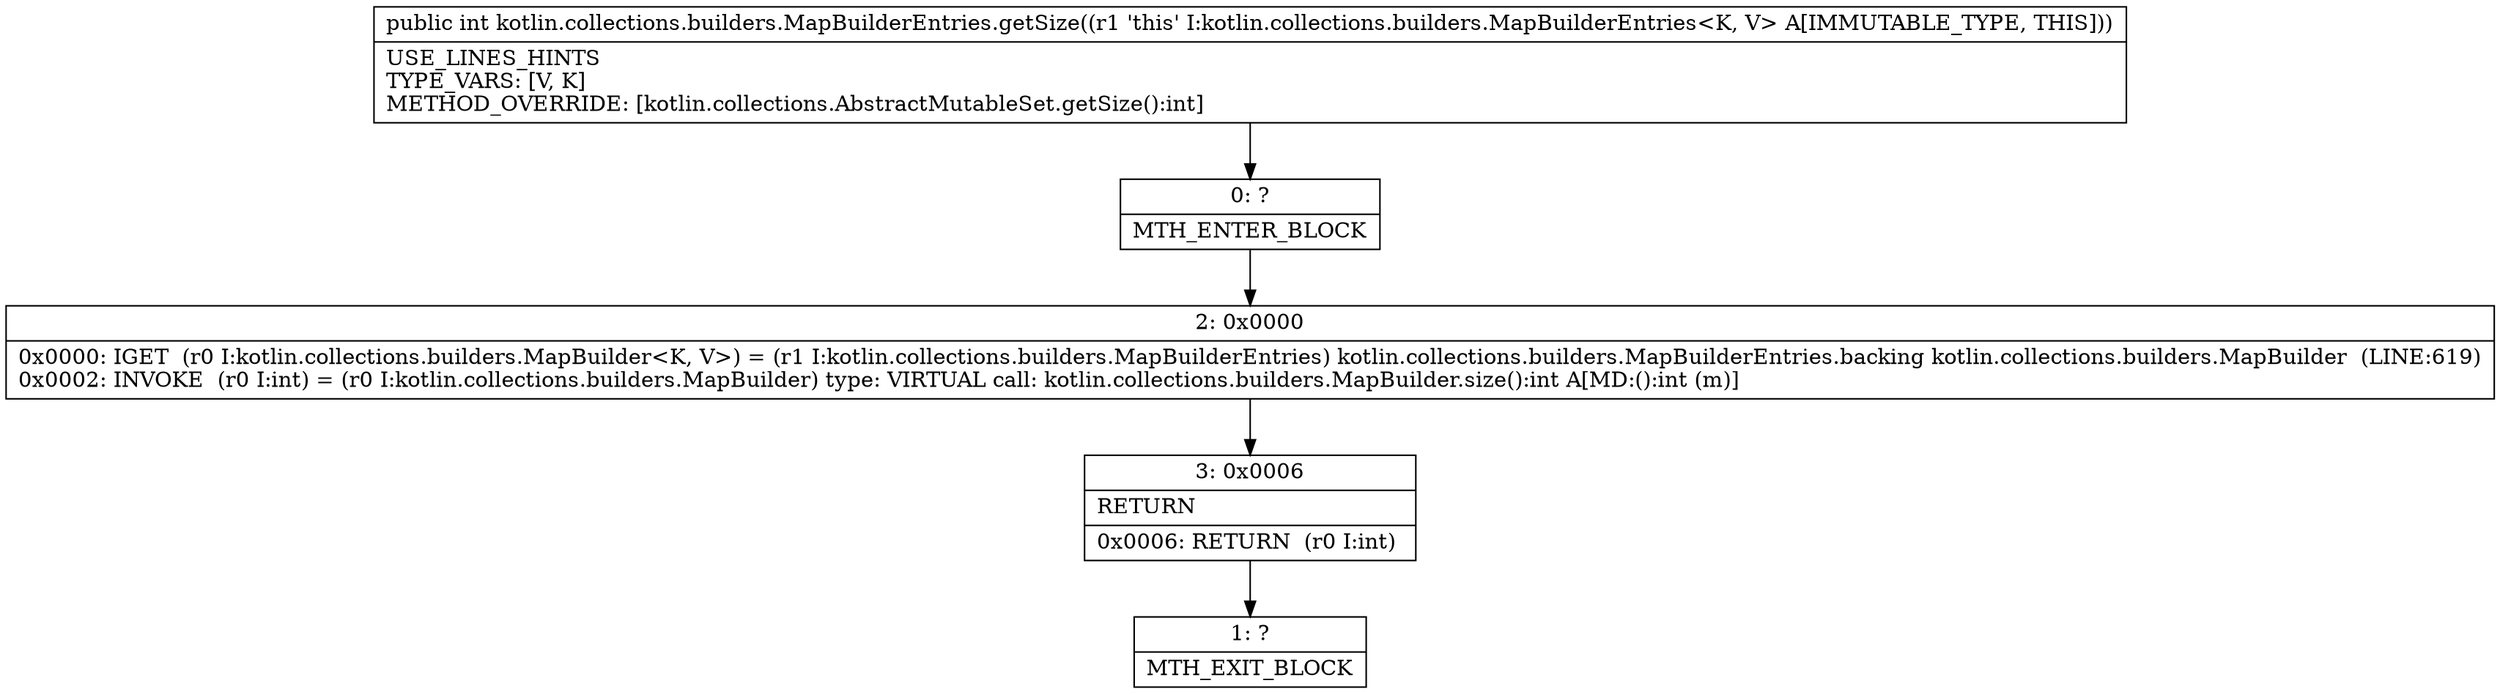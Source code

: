 digraph "CFG forkotlin.collections.builders.MapBuilderEntries.getSize()I" {
Node_0 [shape=record,label="{0\:\ ?|MTH_ENTER_BLOCK\l}"];
Node_2 [shape=record,label="{2\:\ 0x0000|0x0000: IGET  (r0 I:kotlin.collections.builders.MapBuilder\<K, V\>) = (r1 I:kotlin.collections.builders.MapBuilderEntries) kotlin.collections.builders.MapBuilderEntries.backing kotlin.collections.builders.MapBuilder  (LINE:619)\l0x0002: INVOKE  (r0 I:int) = (r0 I:kotlin.collections.builders.MapBuilder) type: VIRTUAL call: kotlin.collections.builders.MapBuilder.size():int A[MD:():int (m)]\l}"];
Node_3 [shape=record,label="{3\:\ 0x0006|RETURN\l|0x0006: RETURN  (r0 I:int) \l}"];
Node_1 [shape=record,label="{1\:\ ?|MTH_EXIT_BLOCK\l}"];
MethodNode[shape=record,label="{public int kotlin.collections.builders.MapBuilderEntries.getSize((r1 'this' I:kotlin.collections.builders.MapBuilderEntries\<K, V\> A[IMMUTABLE_TYPE, THIS]))  | USE_LINES_HINTS\lTYPE_VARS: [V, K]\lMETHOD_OVERRIDE: [kotlin.collections.AbstractMutableSet.getSize():int]\l}"];
MethodNode -> Node_0;Node_0 -> Node_2;
Node_2 -> Node_3;
Node_3 -> Node_1;
}

